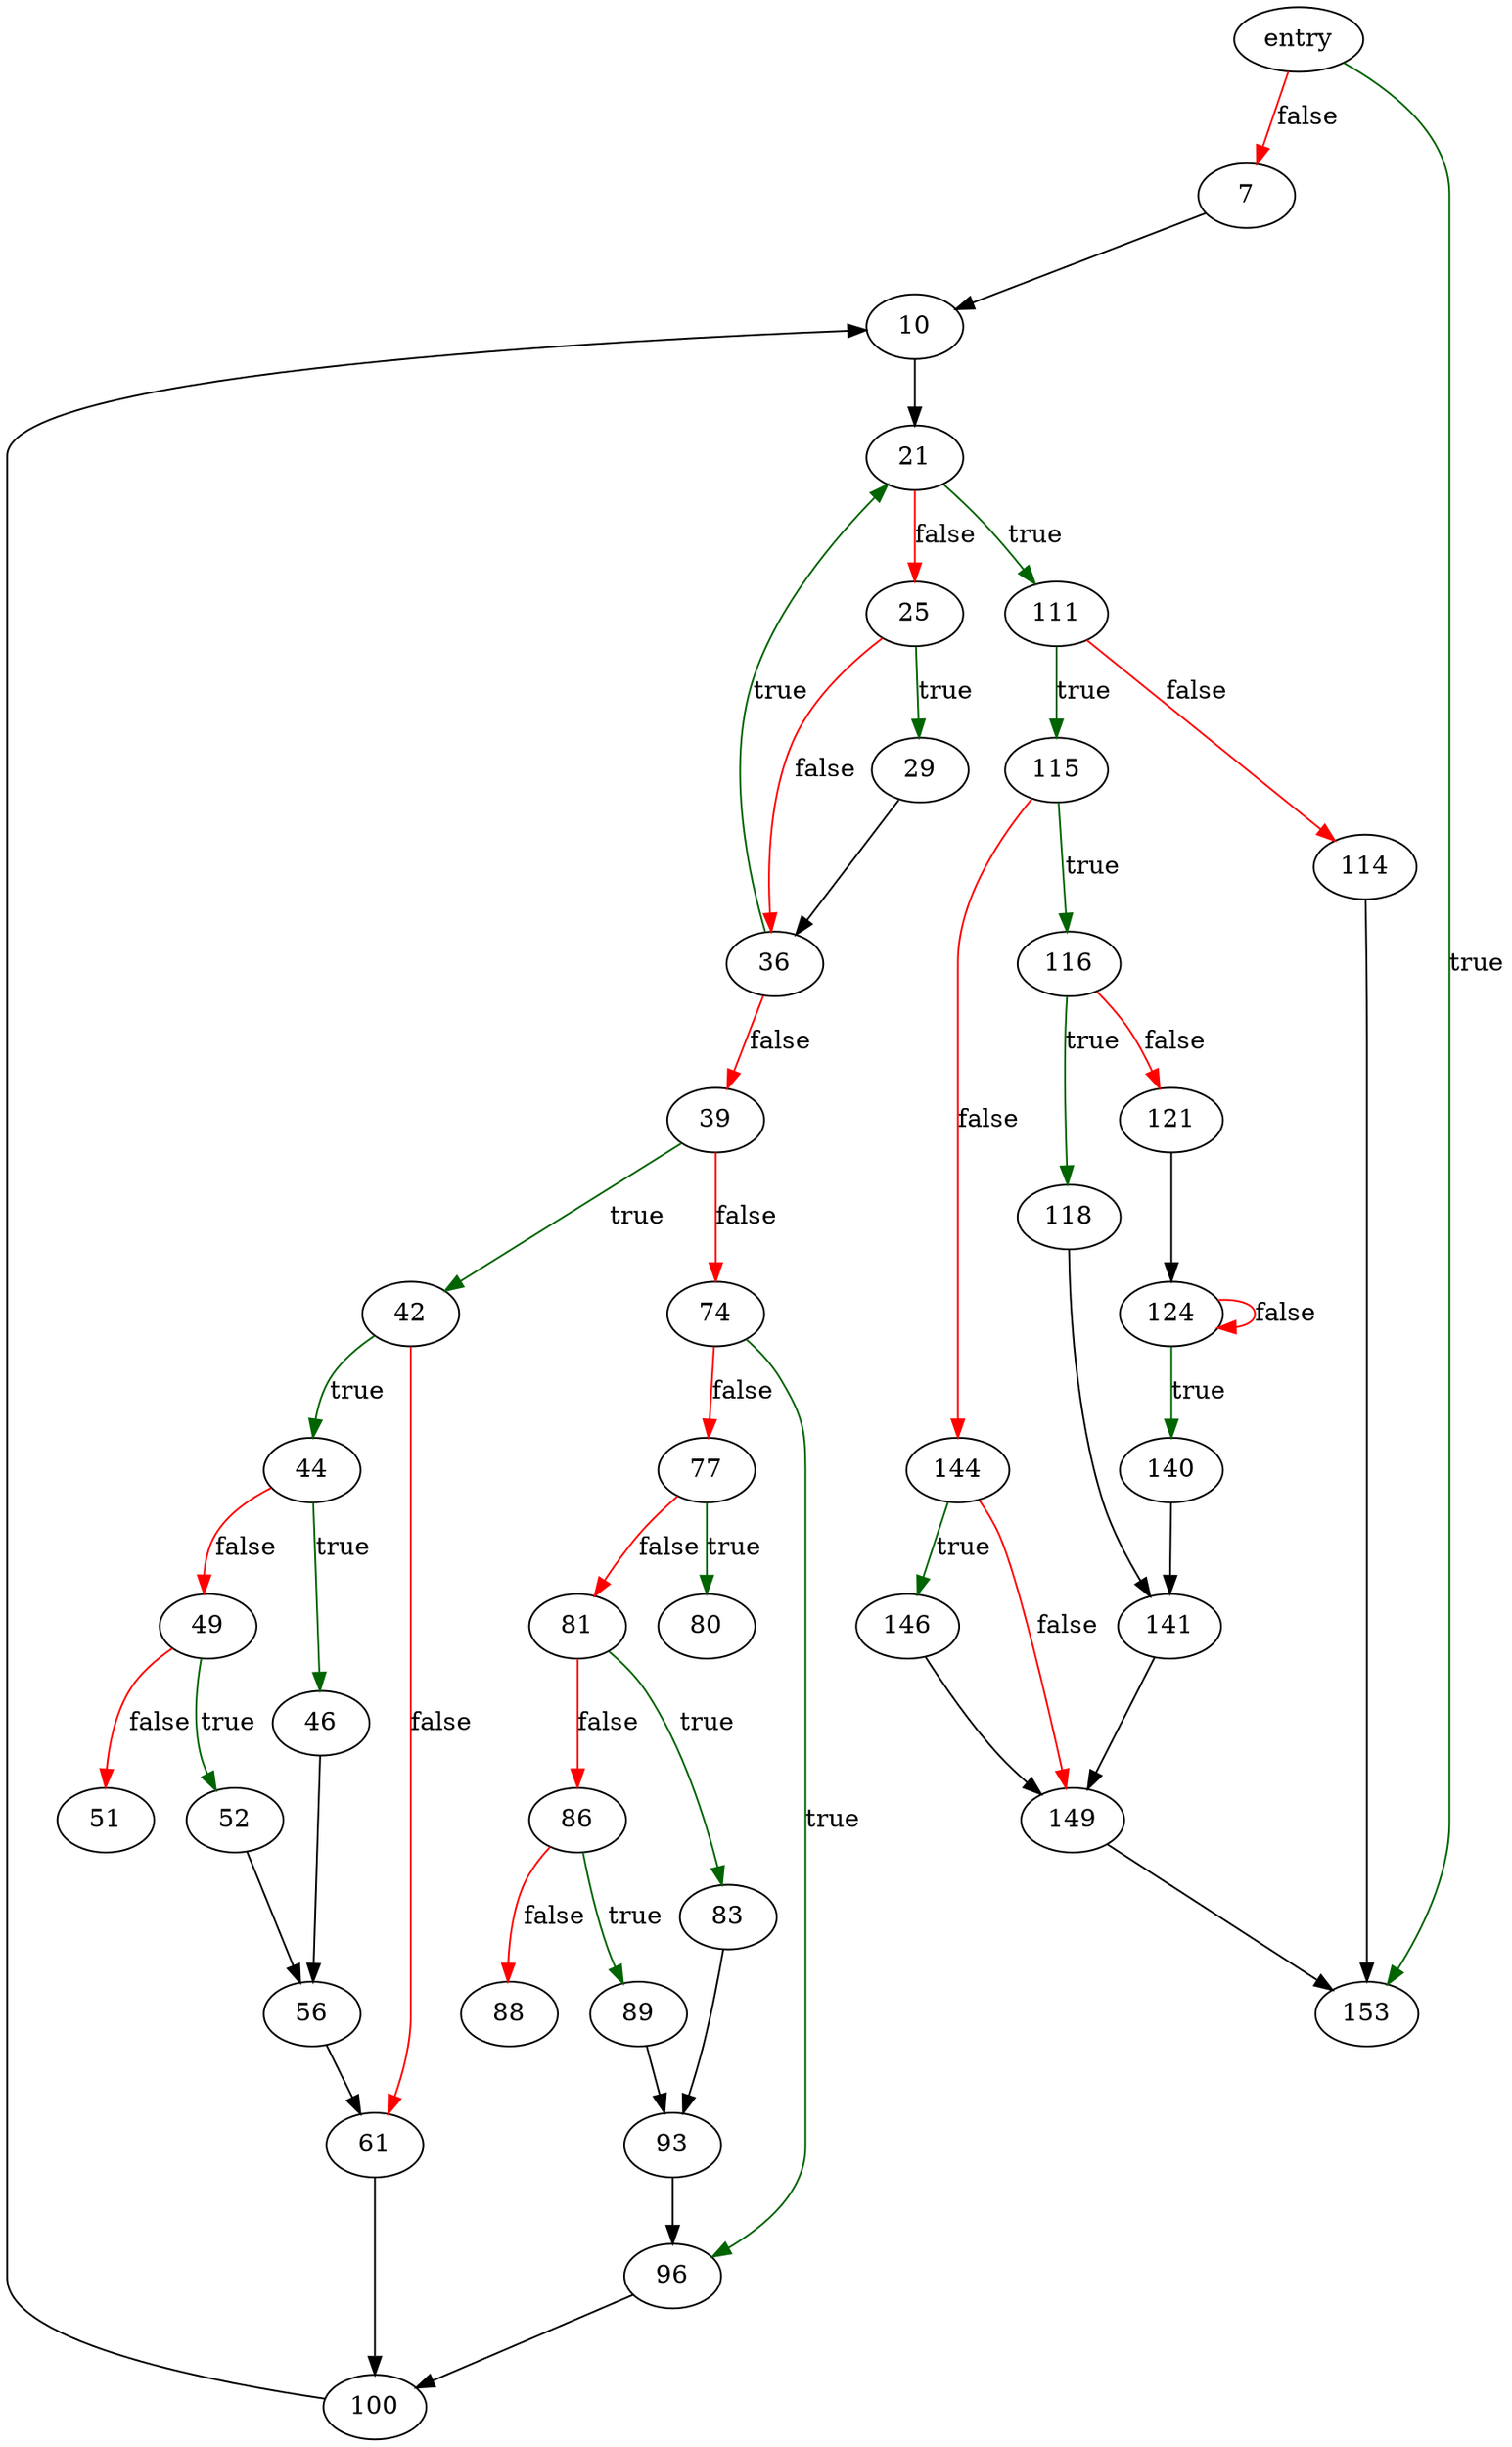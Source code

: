 digraph "streamsavedir" {
	// Node definitions.
	2 [label=entry];
	7;
	10;
	21;
	25;
	29;
	36;
	39;
	42;
	44;
	46;
	49;
	51;
	52;
	56;
	61;
	74;
	77;
	80;
	81;
	83;
	86;
	88;
	89;
	93;
	96;
	100;
	111;
	114;
	115;
	116;
	118;
	121;
	124;
	140;
	141;
	144;
	146;
	149;
	153;

	// Edge definitions.
	2 -> 7 [
		color=red
		label=false
	];
	2 -> 153 [
		color=darkgreen
		label=true
	];
	7 -> 10;
	10 -> 21;
	21 -> 25 [
		color=red
		label=false
	];
	21 -> 111 [
		color=darkgreen
		label=true
	];
	25 -> 29 [
		color=darkgreen
		label=true
	];
	25 -> 36 [
		color=red
		label=false
	];
	29 -> 36;
	36 -> 21 [
		color=darkgreen
		label=true
	];
	36 -> 39 [
		color=red
		label=false
	];
	39 -> 42 [
		color=darkgreen
		label=true
	];
	39 -> 74 [
		color=red
		label=false
	];
	42 -> 44 [
		color=darkgreen
		label=true
	];
	42 -> 61 [
		color=red
		label=false
	];
	44 -> 46 [
		color=darkgreen
		label=true
	];
	44 -> 49 [
		color=red
		label=false
	];
	46 -> 56;
	49 -> 51 [
		color=red
		label=false
	];
	49 -> 52 [
		color=darkgreen
		label=true
	];
	52 -> 56;
	56 -> 61;
	61 -> 100;
	74 -> 77 [
		color=red
		label=false
	];
	74 -> 96 [
		color=darkgreen
		label=true
	];
	77 -> 80 [
		color=darkgreen
		label=true
	];
	77 -> 81 [
		color=red
		label=false
	];
	81 -> 83 [
		color=darkgreen
		label=true
	];
	81 -> 86 [
		color=red
		label=false
	];
	83 -> 93;
	86 -> 88 [
		color=red
		label=false
	];
	86 -> 89 [
		color=darkgreen
		label=true
	];
	89 -> 93;
	93 -> 96;
	96 -> 100;
	100 -> 10;
	111 -> 114 [
		color=red
		label=false
	];
	111 -> 115 [
		color=darkgreen
		label=true
	];
	114 -> 153;
	115 -> 116 [
		color=darkgreen
		label=true
	];
	115 -> 144 [
		color=red
		label=false
	];
	116 -> 118 [
		color=darkgreen
		label=true
	];
	116 -> 121 [
		color=red
		label=false
	];
	118 -> 141;
	121 -> 124;
	124 -> 124 [
		color=red
		label=false
	];
	124 -> 140 [
		color=darkgreen
		label=true
	];
	140 -> 141;
	141 -> 149;
	144 -> 146 [
		color=darkgreen
		label=true
	];
	144 -> 149 [
		color=red
		label=false
	];
	146 -> 149;
	149 -> 153;
}
